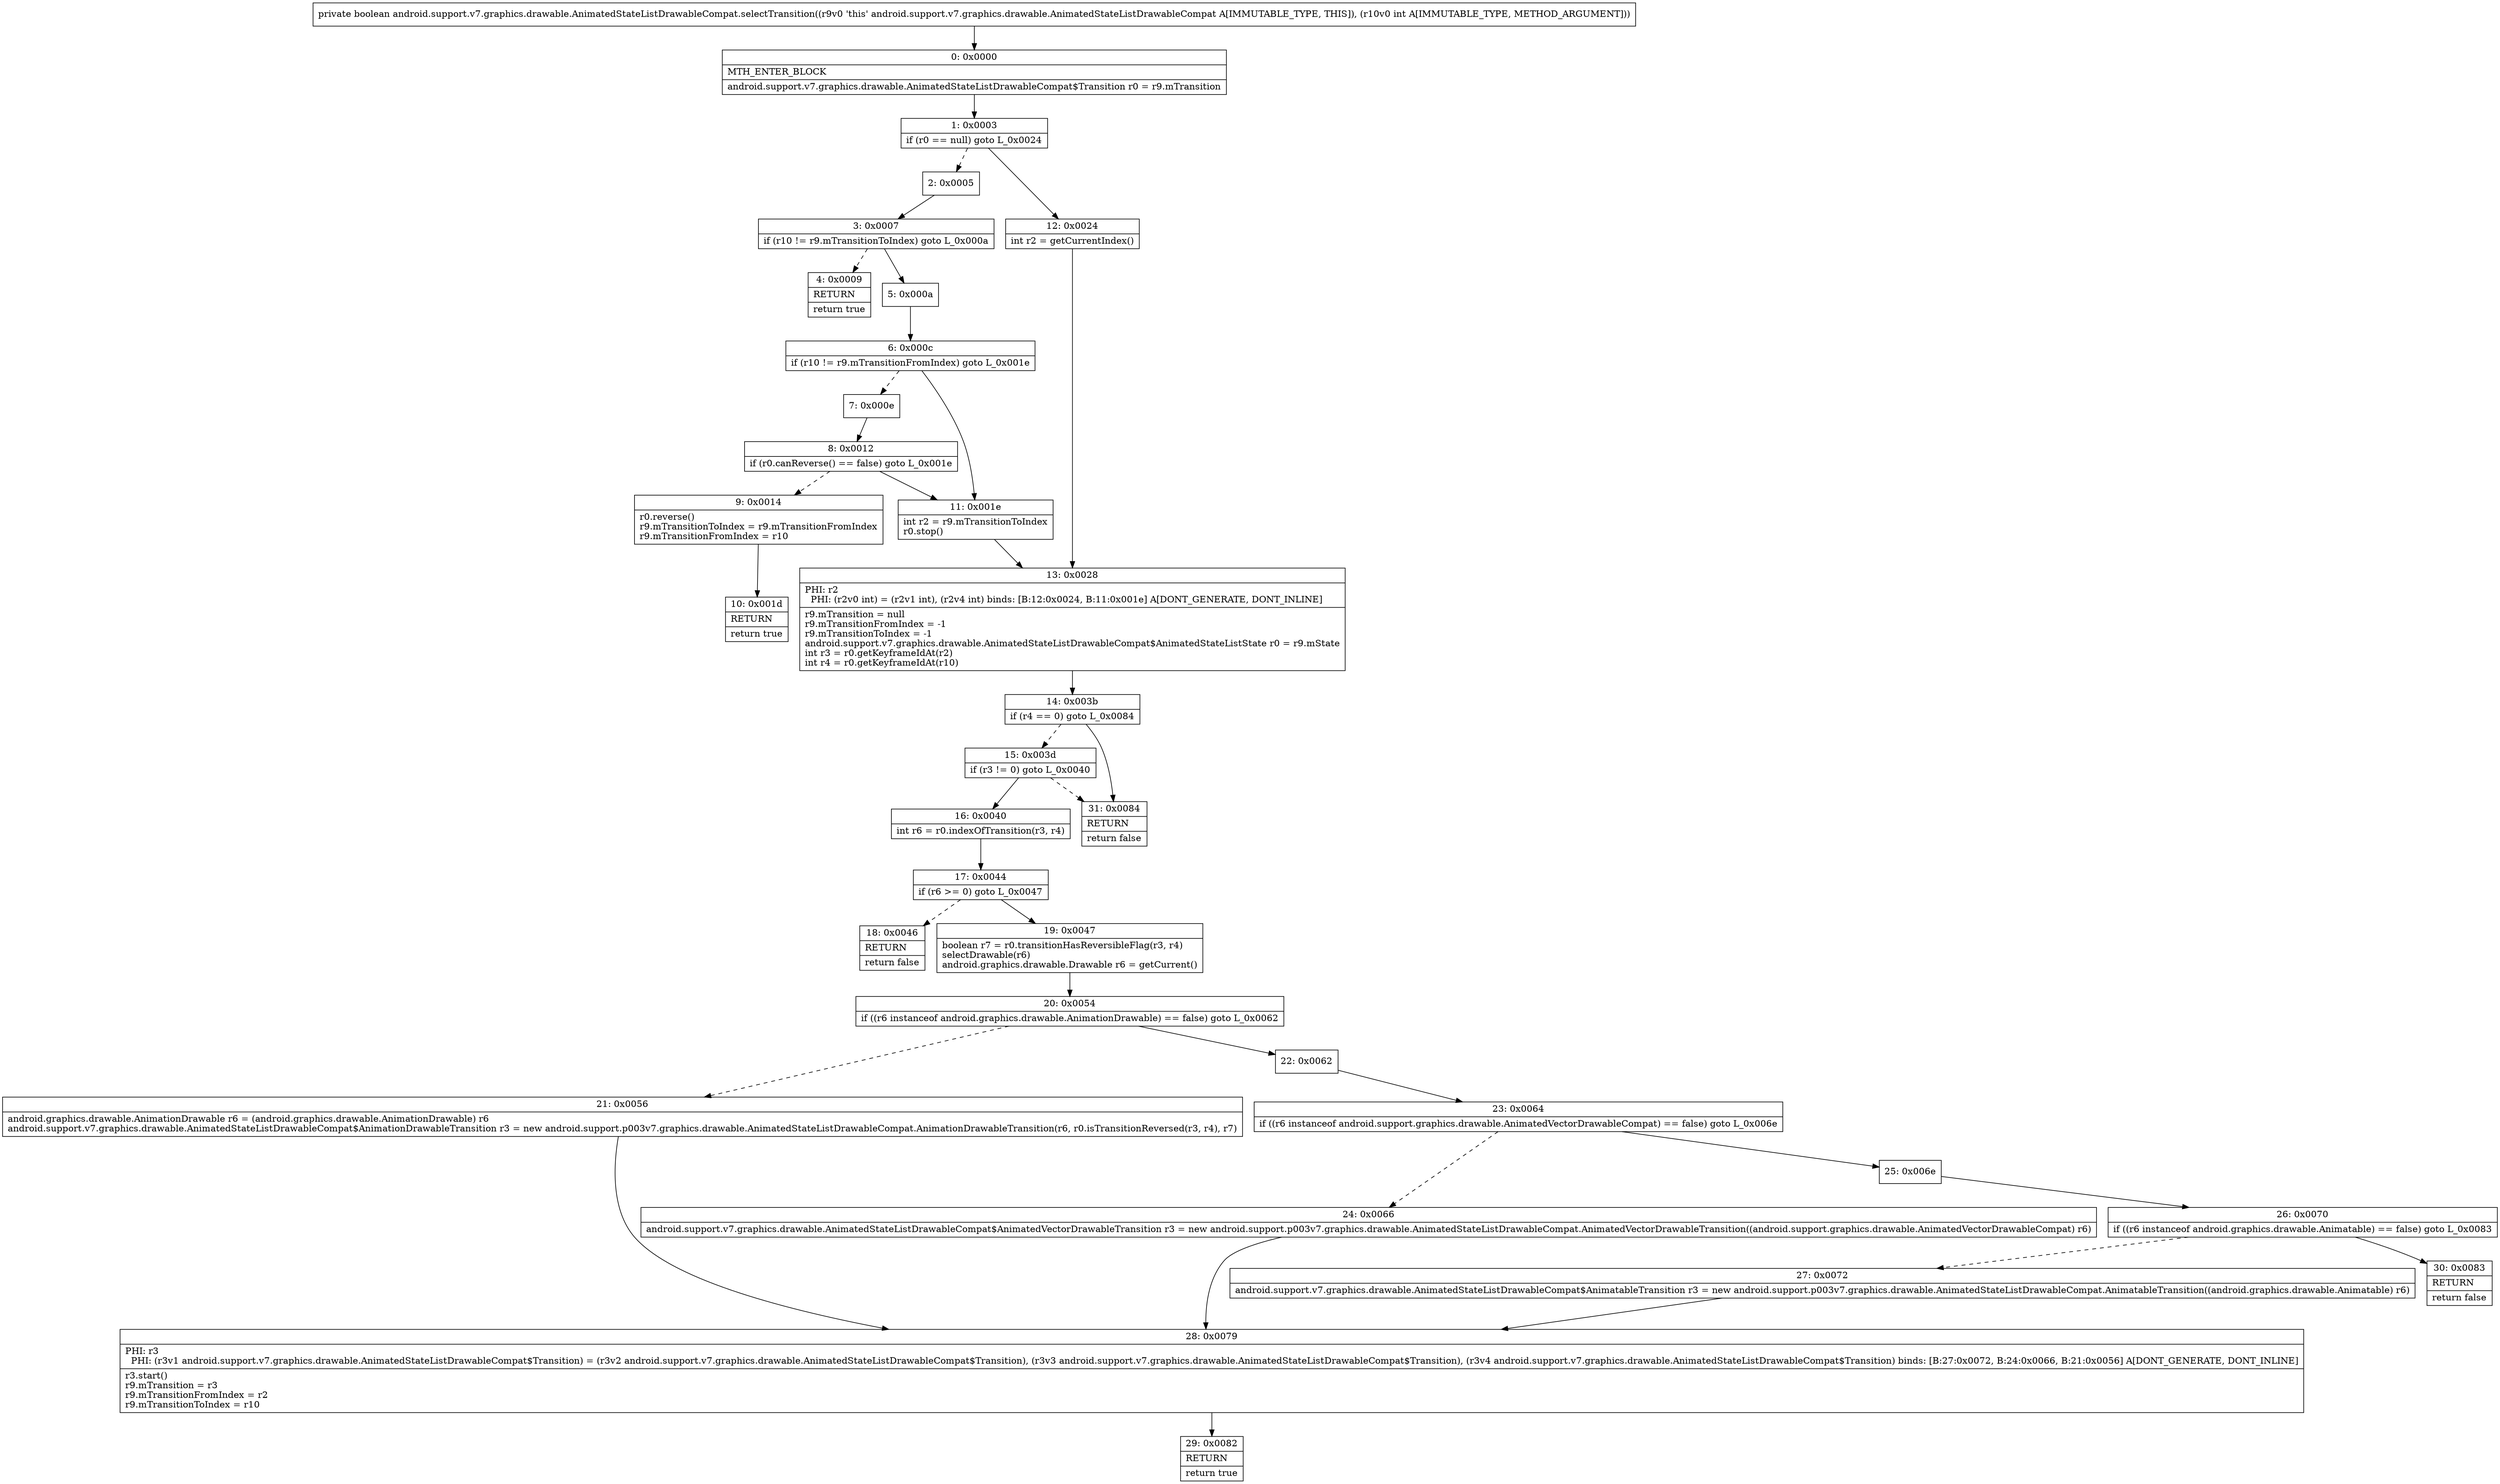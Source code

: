 digraph "CFG forandroid.support.v7.graphics.drawable.AnimatedStateListDrawableCompat.selectTransition(I)Z" {
Node_0 [shape=record,label="{0\:\ 0x0000|MTH_ENTER_BLOCK\l|android.support.v7.graphics.drawable.AnimatedStateListDrawableCompat$Transition r0 = r9.mTransition\l}"];
Node_1 [shape=record,label="{1\:\ 0x0003|if (r0 == null) goto L_0x0024\l}"];
Node_2 [shape=record,label="{2\:\ 0x0005}"];
Node_3 [shape=record,label="{3\:\ 0x0007|if (r10 != r9.mTransitionToIndex) goto L_0x000a\l}"];
Node_4 [shape=record,label="{4\:\ 0x0009|RETURN\l|return true\l}"];
Node_5 [shape=record,label="{5\:\ 0x000a}"];
Node_6 [shape=record,label="{6\:\ 0x000c|if (r10 != r9.mTransitionFromIndex) goto L_0x001e\l}"];
Node_7 [shape=record,label="{7\:\ 0x000e}"];
Node_8 [shape=record,label="{8\:\ 0x0012|if (r0.canReverse() == false) goto L_0x001e\l}"];
Node_9 [shape=record,label="{9\:\ 0x0014|r0.reverse()\lr9.mTransitionToIndex = r9.mTransitionFromIndex\lr9.mTransitionFromIndex = r10\l}"];
Node_10 [shape=record,label="{10\:\ 0x001d|RETURN\l|return true\l}"];
Node_11 [shape=record,label="{11\:\ 0x001e|int r2 = r9.mTransitionToIndex\lr0.stop()\l}"];
Node_12 [shape=record,label="{12\:\ 0x0024|int r2 = getCurrentIndex()\l}"];
Node_13 [shape=record,label="{13\:\ 0x0028|PHI: r2 \l  PHI: (r2v0 int) = (r2v1 int), (r2v4 int) binds: [B:12:0x0024, B:11:0x001e] A[DONT_GENERATE, DONT_INLINE]\l|r9.mTransition = null\lr9.mTransitionFromIndex = \-1\lr9.mTransitionToIndex = \-1\landroid.support.v7.graphics.drawable.AnimatedStateListDrawableCompat$AnimatedStateListState r0 = r9.mState\lint r3 = r0.getKeyframeIdAt(r2)\lint r4 = r0.getKeyframeIdAt(r10)\l}"];
Node_14 [shape=record,label="{14\:\ 0x003b|if (r4 == 0) goto L_0x0084\l}"];
Node_15 [shape=record,label="{15\:\ 0x003d|if (r3 != 0) goto L_0x0040\l}"];
Node_16 [shape=record,label="{16\:\ 0x0040|int r6 = r0.indexOfTransition(r3, r4)\l}"];
Node_17 [shape=record,label="{17\:\ 0x0044|if (r6 \>= 0) goto L_0x0047\l}"];
Node_18 [shape=record,label="{18\:\ 0x0046|RETURN\l|return false\l}"];
Node_19 [shape=record,label="{19\:\ 0x0047|boolean r7 = r0.transitionHasReversibleFlag(r3, r4)\lselectDrawable(r6)\landroid.graphics.drawable.Drawable r6 = getCurrent()\l}"];
Node_20 [shape=record,label="{20\:\ 0x0054|if ((r6 instanceof android.graphics.drawable.AnimationDrawable) == false) goto L_0x0062\l}"];
Node_21 [shape=record,label="{21\:\ 0x0056|android.graphics.drawable.AnimationDrawable r6 = (android.graphics.drawable.AnimationDrawable) r6\landroid.support.v7.graphics.drawable.AnimatedStateListDrawableCompat$AnimationDrawableTransition r3 = new android.support.p003v7.graphics.drawable.AnimatedStateListDrawableCompat.AnimationDrawableTransition(r6, r0.isTransitionReversed(r3, r4), r7)\l}"];
Node_22 [shape=record,label="{22\:\ 0x0062}"];
Node_23 [shape=record,label="{23\:\ 0x0064|if ((r6 instanceof android.support.graphics.drawable.AnimatedVectorDrawableCompat) == false) goto L_0x006e\l}"];
Node_24 [shape=record,label="{24\:\ 0x0066|android.support.v7.graphics.drawable.AnimatedStateListDrawableCompat$AnimatedVectorDrawableTransition r3 = new android.support.p003v7.graphics.drawable.AnimatedStateListDrawableCompat.AnimatedVectorDrawableTransition((android.support.graphics.drawable.AnimatedVectorDrawableCompat) r6)\l}"];
Node_25 [shape=record,label="{25\:\ 0x006e}"];
Node_26 [shape=record,label="{26\:\ 0x0070|if ((r6 instanceof android.graphics.drawable.Animatable) == false) goto L_0x0083\l}"];
Node_27 [shape=record,label="{27\:\ 0x0072|android.support.v7.graphics.drawable.AnimatedStateListDrawableCompat$AnimatableTransition r3 = new android.support.p003v7.graphics.drawable.AnimatedStateListDrawableCompat.AnimatableTransition((android.graphics.drawable.Animatable) r6)\l}"];
Node_28 [shape=record,label="{28\:\ 0x0079|PHI: r3 \l  PHI: (r3v1 android.support.v7.graphics.drawable.AnimatedStateListDrawableCompat$Transition) = (r3v2 android.support.v7.graphics.drawable.AnimatedStateListDrawableCompat$Transition), (r3v3 android.support.v7.graphics.drawable.AnimatedStateListDrawableCompat$Transition), (r3v4 android.support.v7.graphics.drawable.AnimatedStateListDrawableCompat$Transition) binds: [B:27:0x0072, B:24:0x0066, B:21:0x0056] A[DONT_GENERATE, DONT_INLINE]\l|r3.start()\lr9.mTransition = r3\lr9.mTransitionFromIndex = r2\lr9.mTransitionToIndex = r10\l}"];
Node_29 [shape=record,label="{29\:\ 0x0082|RETURN\l|return true\l}"];
Node_30 [shape=record,label="{30\:\ 0x0083|RETURN\l|return false\l}"];
Node_31 [shape=record,label="{31\:\ 0x0084|RETURN\l|return false\l}"];
MethodNode[shape=record,label="{private boolean android.support.v7.graphics.drawable.AnimatedStateListDrawableCompat.selectTransition((r9v0 'this' android.support.v7.graphics.drawable.AnimatedStateListDrawableCompat A[IMMUTABLE_TYPE, THIS]), (r10v0 int A[IMMUTABLE_TYPE, METHOD_ARGUMENT])) }"];
MethodNode -> Node_0;
Node_0 -> Node_1;
Node_1 -> Node_2[style=dashed];
Node_1 -> Node_12;
Node_2 -> Node_3;
Node_3 -> Node_4[style=dashed];
Node_3 -> Node_5;
Node_5 -> Node_6;
Node_6 -> Node_7[style=dashed];
Node_6 -> Node_11;
Node_7 -> Node_8;
Node_8 -> Node_9[style=dashed];
Node_8 -> Node_11;
Node_9 -> Node_10;
Node_11 -> Node_13;
Node_12 -> Node_13;
Node_13 -> Node_14;
Node_14 -> Node_15[style=dashed];
Node_14 -> Node_31;
Node_15 -> Node_16;
Node_15 -> Node_31[style=dashed];
Node_16 -> Node_17;
Node_17 -> Node_18[style=dashed];
Node_17 -> Node_19;
Node_19 -> Node_20;
Node_20 -> Node_21[style=dashed];
Node_20 -> Node_22;
Node_21 -> Node_28;
Node_22 -> Node_23;
Node_23 -> Node_24[style=dashed];
Node_23 -> Node_25;
Node_24 -> Node_28;
Node_25 -> Node_26;
Node_26 -> Node_27[style=dashed];
Node_26 -> Node_30;
Node_27 -> Node_28;
Node_28 -> Node_29;
}

